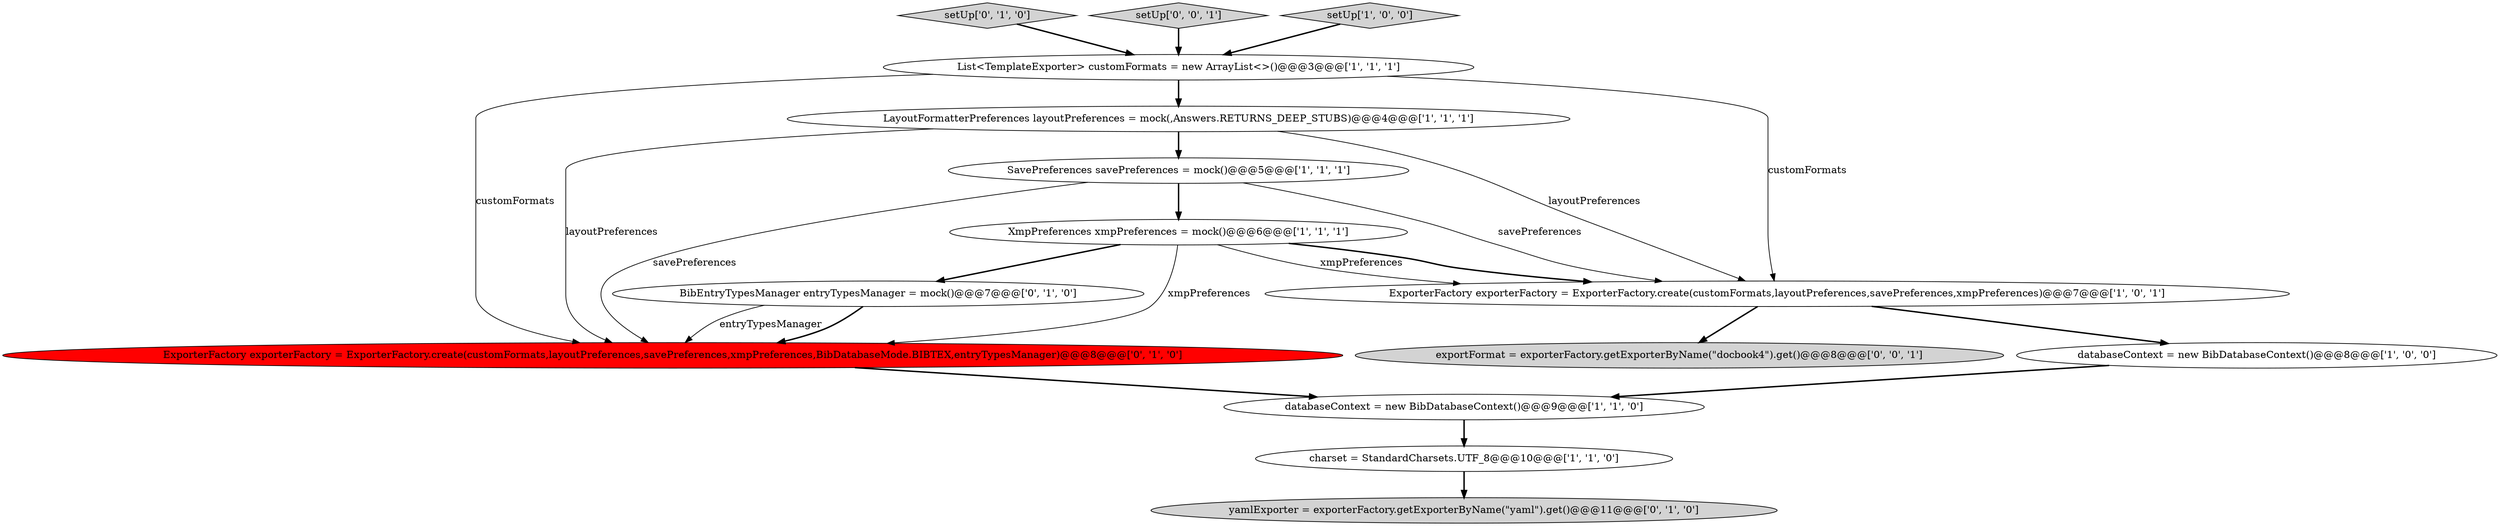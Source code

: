 digraph {
8 [style = filled, label = "databaseContext = new BibDatabaseContext()@@@9@@@['1', '1', '0']", fillcolor = white, shape = ellipse image = "AAA0AAABBB1BBB"];
13 [style = filled, label = "exportFormat = exporterFactory.getExporterByName(\"docbook4\").get()@@@8@@@['0', '0', '1']", fillcolor = lightgray, shape = ellipse image = "AAA0AAABBB3BBB"];
0 [style = filled, label = "ExporterFactory exporterFactory = ExporterFactory.create(customFormats,layoutPreferences,savePreferences,xmpPreferences)@@@7@@@['1', '0', '1']", fillcolor = white, shape = ellipse image = "AAA0AAABBB1BBB"];
5 [style = filled, label = "charset = StandardCharsets.UTF_8@@@10@@@['1', '1', '0']", fillcolor = white, shape = ellipse image = "AAA0AAABBB1BBB"];
10 [style = filled, label = "ExporterFactory exporterFactory = ExporterFactory.create(customFormats,layoutPreferences,savePreferences,xmpPreferences,BibDatabaseMode.BIBTEX,entryTypesManager)@@@8@@@['0', '1', '0']", fillcolor = red, shape = ellipse image = "AAA1AAABBB2BBB"];
11 [style = filled, label = "BibEntryTypesManager entryTypesManager = mock()@@@7@@@['0', '1', '0']", fillcolor = white, shape = ellipse image = "AAA0AAABBB2BBB"];
2 [style = filled, label = "databaseContext = new BibDatabaseContext()@@@8@@@['1', '0', '0']", fillcolor = white, shape = ellipse image = "AAA0AAABBB1BBB"];
3 [style = filled, label = "LayoutFormatterPreferences layoutPreferences = mock(,Answers.RETURNS_DEEP_STUBS)@@@4@@@['1', '1', '1']", fillcolor = white, shape = ellipse image = "AAA0AAABBB1BBB"];
12 [style = filled, label = "setUp['0', '1', '0']", fillcolor = lightgray, shape = diamond image = "AAA0AAABBB2BBB"];
1 [style = filled, label = "SavePreferences savePreferences = mock()@@@5@@@['1', '1', '1']", fillcolor = white, shape = ellipse image = "AAA0AAABBB1BBB"];
6 [style = filled, label = "List<TemplateExporter> customFormats = new ArrayList<>()@@@3@@@['1', '1', '1']", fillcolor = white, shape = ellipse image = "AAA0AAABBB1BBB"];
9 [style = filled, label = "yamlExporter = exporterFactory.getExporterByName(\"yaml\").get()@@@11@@@['0', '1', '0']", fillcolor = lightgray, shape = ellipse image = "AAA0AAABBB2BBB"];
4 [style = filled, label = "XmpPreferences xmpPreferences = mock()@@@6@@@['1', '1', '1']", fillcolor = white, shape = ellipse image = "AAA0AAABBB1BBB"];
14 [style = filled, label = "setUp['0', '0', '1']", fillcolor = lightgray, shape = diamond image = "AAA0AAABBB3BBB"];
7 [style = filled, label = "setUp['1', '0', '0']", fillcolor = lightgray, shape = diamond image = "AAA0AAABBB1BBB"];
6->3 [style = bold, label=""];
1->4 [style = bold, label=""];
4->0 [style = solid, label="xmpPreferences"];
0->13 [style = bold, label=""];
3->1 [style = bold, label=""];
5->9 [style = bold, label=""];
3->0 [style = solid, label="layoutPreferences"];
6->0 [style = solid, label="customFormats"];
0->2 [style = bold, label=""];
12->6 [style = bold, label=""];
11->10 [style = solid, label="entryTypesManager"];
4->0 [style = bold, label=""];
6->10 [style = solid, label="customFormats"];
1->10 [style = solid, label="savePreferences"];
8->5 [style = bold, label=""];
10->8 [style = bold, label=""];
11->10 [style = bold, label=""];
7->6 [style = bold, label=""];
1->0 [style = solid, label="savePreferences"];
3->10 [style = solid, label="layoutPreferences"];
4->11 [style = bold, label=""];
4->10 [style = solid, label="xmpPreferences"];
14->6 [style = bold, label=""];
2->8 [style = bold, label=""];
}

